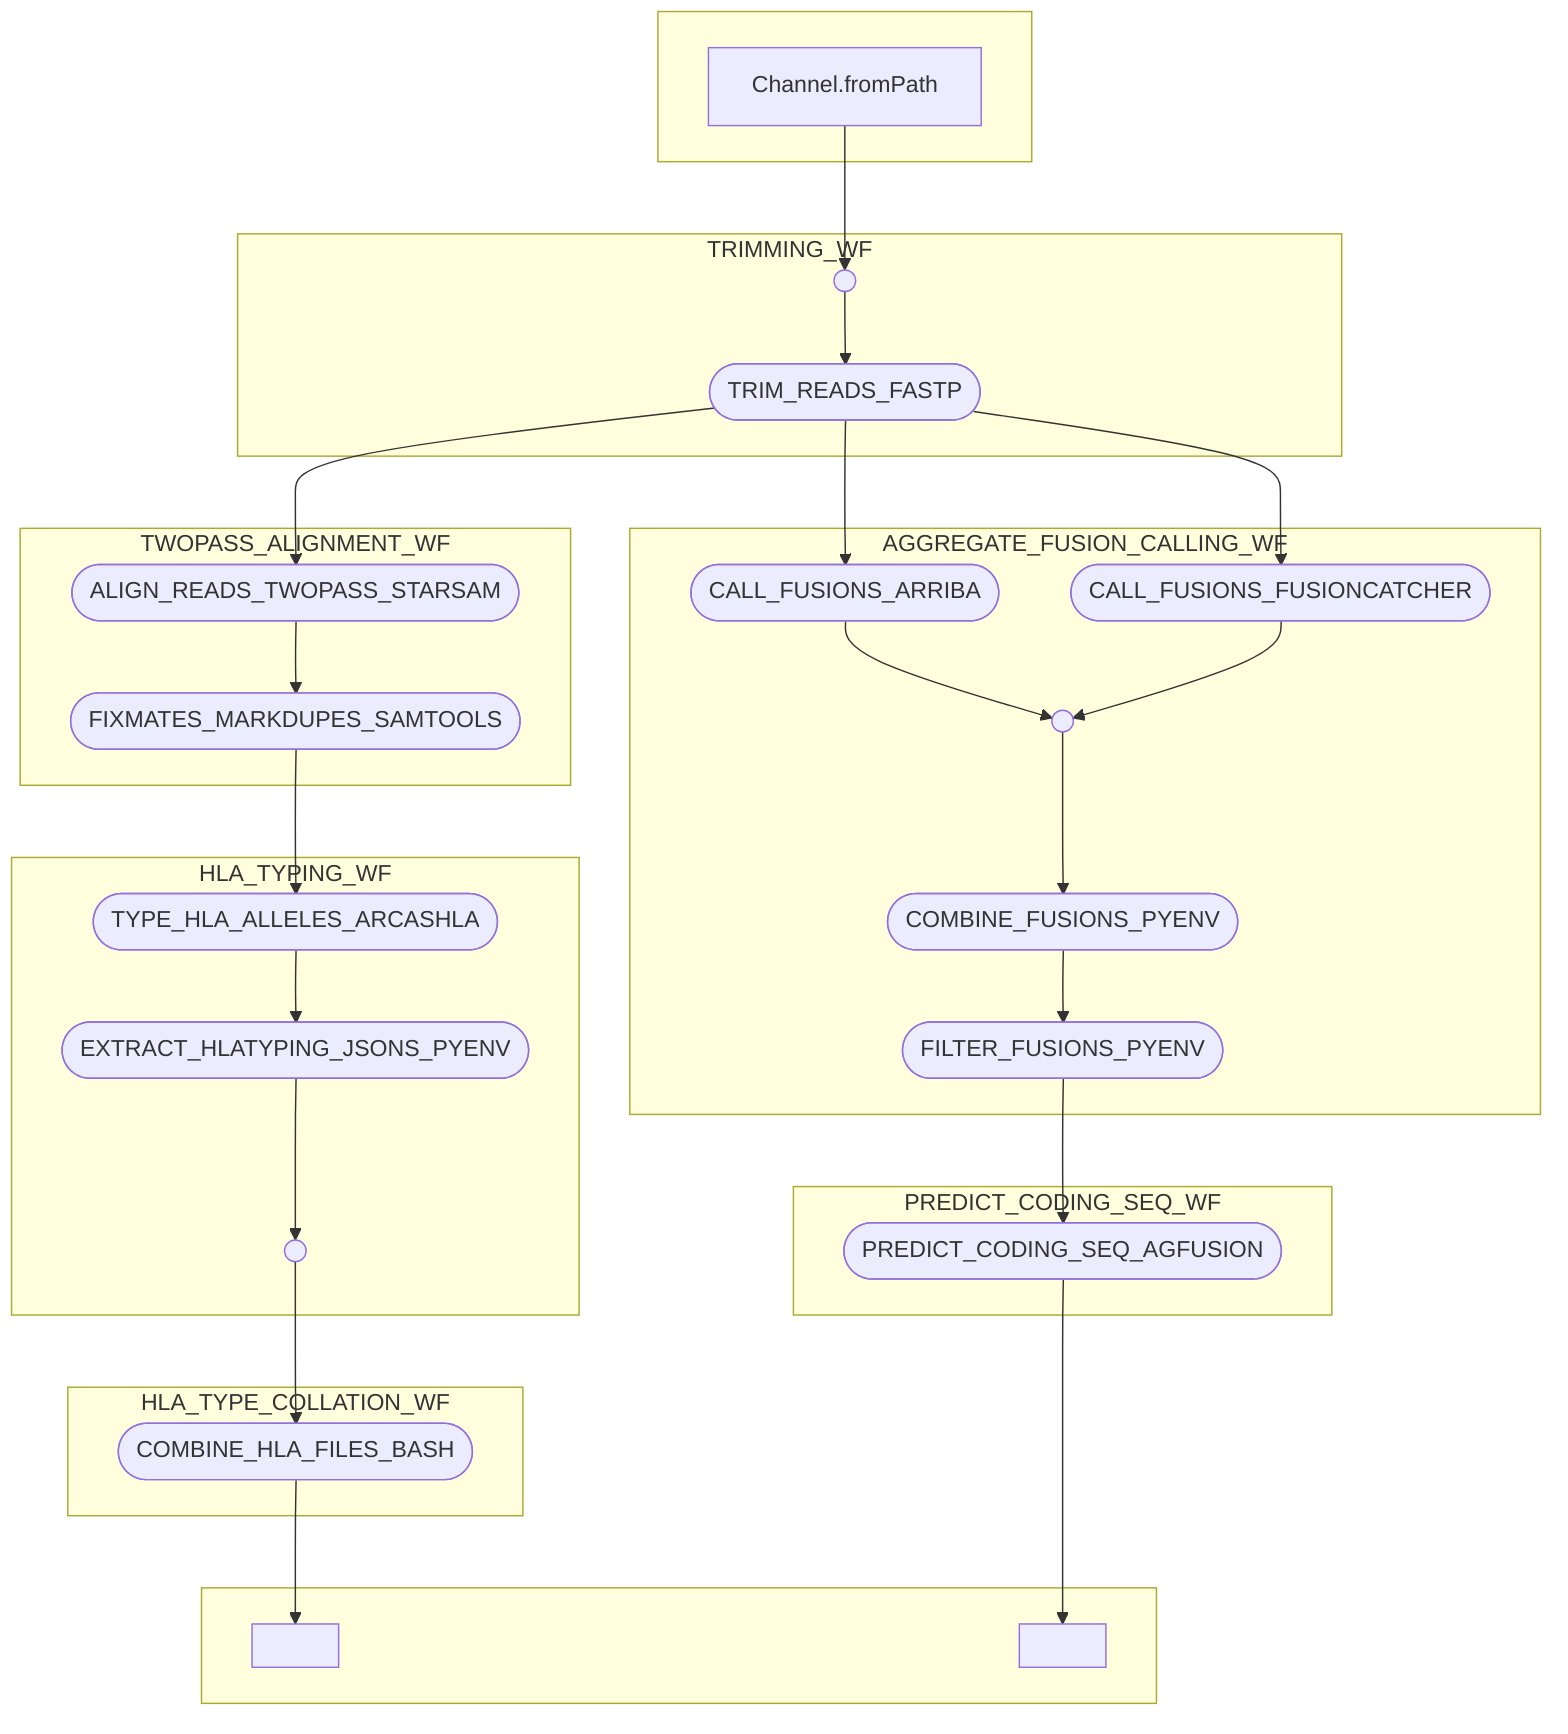 flowchart TB
    subgraph " "
    v0["Channel.fromPath"]
    end
    subgraph TRIMMING_WF
    v4([TRIM_READS_FASTP])
    v1(( ))
    end
    subgraph TWOPASS_ALIGNMENT_WF
    v5([ALIGN_READS_TWOPASS_STARSAM])
    v6([FIXMATES_MARKDUPES_SAMTOOLS])
    end
    subgraph HLA_TYPING_WF
    v7([TYPE_HLA_ALLELES_ARCASHLA])
    v8([EXTRACT_HLATYPING_JSONS_PYENV])
    v9(( ))
    end
    subgraph HLA_TYPE_COLLATION_WF
    v10([COMBINE_HLA_FILES_BASH])
    end
    subgraph " "
    v11[" "]
    v18[" "]
    end
    subgraph AGGREGATE_FUSION_CALLING_WF
    v12([CALL_FUSIONS_ARRIBA])
    v13([CALL_FUSIONS_FUSIONCATCHER])
    v15([COMBINE_FUSIONS_PYENV])
    v16([FILTER_FUSIONS_PYENV])
    v14(( ))
    end
    subgraph PREDICT_CODING_SEQ_WF
    v17([PREDICT_CODING_SEQ_AGFUSION])
    end
    v0 --> v1
    v1 --> v4
    v4 --> v5
    v4 --> v12
    v4 --> v13
    v5 --> v6
    v6 --> v7
    v7 --> v8
    v8 --> v9
    v9 --> v10
    v10 --> v11
    v12 --> v14
    v13 --> v14
    v14 --> v15
    v15 --> v16
    v16 --> v17
    v17 --> v18